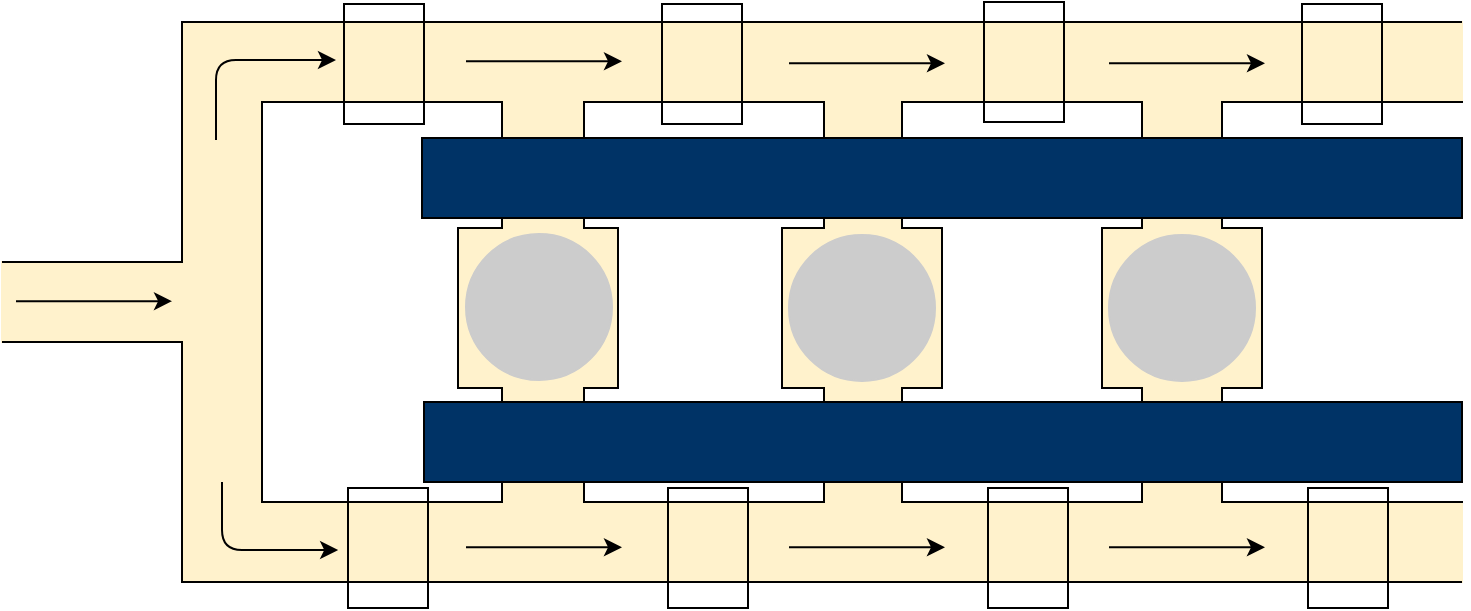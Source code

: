 <mxfile version="13.6.10" type="gitlab">
  <diagram id="bf_N-ejCFl6EzRMPsYIl" name="Page-1">
    <mxGraphModel dx="1630" dy="1159" grid="1" gridSize="10" guides="1" tooltips="1" connect="1" arrows="1" fold="1" page="1" pageScale="1" pageWidth="850" pageHeight="1100" math="0" shadow="0">
      <root>
        <mxCell id="0" />
        <mxCell id="1" parent="0" />
        <mxCell id="ZLFob6qzbBeFxFrPmJv6-1" value="" style="rounded=0;whiteSpace=wrap;html=1;fillColor=#FFF2CC;strokeColor=#FFF2CC;" vertex="1" parent="1">
          <mxGeometry x="30" y="320" width="90" height="40" as="geometry" />
        </mxCell>
        <mxCell id="ZLFob6qzbBeFxFrPmJv6-2" value="" style="rounded=0;whiteSpace=wrap;html=1;direction=south;strokeColor=#FFF2CC;fillColor=#FFF2CC;" vertex="1" parent="1">
          <mxGeometry x="600" y="200" width="40" height="280" as="geometry" />
        </mxCell>
        <mxCell id="ZLFob6qzbBeFxFrPmJv6-3" value="" style="rounded=0;whiteSpace=wrap;html=1;fillColor=#fff2cc;direction=south;strokeColor=#FFF2CC;" vertex="1" parent="1">
          <mxGeometry x="440" y="200" width="40" height="280" as="geometry" />
        </mxCell>
        <mxCell id="ZLFob6qzbBeFxFrPmJv6-4" value="" style="rounded=0;whiteSpace=wrap;html=1;fillColor=#fff2cc;direction=south;strokeColor=#FFF2CC;" vertex="1" parent="1">
          <mxGeometry x="280" y="200" width="40" height="280" as="geometry" />
        </mxCell>
        <mxCell id="ZLFob6qzbBeFxFrPmJv6-5" value="" style="rounded=0;whiteSpace=wrap;html=1;fillColor=#fff2cc;strokeColor=#FFF2CC;" vertex="1" parent="1">
          <mxGeometry x="120" y="440" width="640" height="40" as="geometry" />
        </mxCell>
        <mxCell id="ZLFob6qzbBeFxFrPmJv6-6" value="" style="rounded=0;whiteSpace=wrap;html=1;fillColor=#FFF2CC;strokeColor=#FFF2CC;" vertex="1" parent="1">
          <mxGeometry x="120" y="200" width="640" height="40" as="geometry" />
        </mxCell>
        <mxCell id="ZLFob6qzbBeFxFrPmJv6-7" value="" style="rounded=0;whiteSpace=wrap;html=1;fillColor=#fff2cc;direction=south;strokeColor=#FFF2CC;" vertex="1" parent="1">
          <mxGeometry x="120" y="200" width="40" height="280" as="geometry" />
        </mxCell>
        <mxCell id="ZLFob6qzbBeFxFrPmJv6-8" value="" style="rounded=0;whiteSpace=wrap;html=1;" vertex="1" parent="1">
          <mxGeometry x="640" y="240" width="120" height="200" as="geometry" />
        </mxCell>
        <mxCell id="ZLFob6qzbBeFxFrPmJv6-9" value="" style="endArrow=none;html=1;rounded=0;exitX=1;exitY=0;exitDx=0;exitDy=0;" edge="1" parent="1" source="ZLFob6qzbBeFxFrPmJv6-6">
          <mxGeometry width="50" height="50" relative="1" as="geometry">
            <mxPoint x="700" y="200" as="sourcePoint" />
            <mxPoint x="30" y="320.0" as="targetPoint" />
            <Array as="points">
              <mxPoint x="570" y="200" />
              <mxPoint x="500" y="200" />
              <mxPoint x="350" y="200" />
              <mxPoint x="260" y="200" />
              <mxPoint x="120" y="200" />
              <mxPoint x="120" y="320" />
            </Array>
          </mxGeometry>
        </mxCell>
        <mxCell id="ZLFob6qzbBeFxFrPmJv6-10" value="" style="endArrow=none;html=1;rounded=0;exitX=1;exitY=1;exitDx=0;exitDy=0;" edge="1" parent="1" source="ZLFob6qzbBeFxFrPmJv6-5">
          <mxGeometry width="50" height="50" relative="1" as="geometry">
            <mxPoint x="700" y="480" as="sourcePoint" />
            <mxPoint x="30" y="360.0" as="targetPoint" />
            <Array as="points">
              <mxPoint x="390" y="480" />
              <mxPoint x="230" y="480" />
              <mxPoint x="170" y="480" />
              <mxPoint x="120" y="480" />
              <mxPoint x="120" y="370" />
              <mxPoint x="120" y="360" />
              <mxPoint x="100" y="360" />
            </Array>
          </mxGeometry>
        </mxCell>
        <mxCell id="ZLFob6qzbBeFxFrPmJv6-11" value="" style="rounded=0;whiteSpace=wrap;html=1;" vertex="1" parent="1">
          <mxGeometry x="160" y="240" width="120" height="200" as="geometry" />
        </mxCell>
        <mxCell id="ZLFob6qzbBeFxFrPmJv6-12" value="" style="rounded=0;whiteSpace=wrap;html=1;" vertex="1" parent="1">
          <mxGeometry x="321" y="240" width="120" height="200" as="geometry" />
        </mxCell>
        <mxCell id="ZLFob6qzbBeFxFrPmJv6-13" value="" style="rounded=0;whiteSpace=wrap;html=1;" vertex="1" parent="1">
          <mxGeometry x="480" y="240" width="120" height="200" as="geometry" />
        </mxCell>
        <mxCell id="ZLFob6qzbBeFxFrPmJv6-14" value="" style="whiteSpace=wrap;html=1;aspect=fixed;fillColor=#FFF2CC;" vertex="1" parent="1">
          <mxGeometry x="258" y="303" width="80" height="80" as="geometry" />
        </mxCell>
        <mxCell id="ZLFob6qzbBeFxFrPmJv6-15" value="" style="whiteSpace=wrap;html=1;aspect=fixed;fillColor=#FFF2CC;" vertex="1" parent="1">
          <mxGeometry x="420" y="303" width="80" height="80" as="geometry" />
        </mxCell>
        <mxCell id="ZLFob6qzbBeFxFrPmJv6-16" value="" style="whiteSpace=wrap;html=1;aspect=fixed;fillColor=#FFF2CC;" vertex="1" parent="1">
          <mxGeometry x="580" y="303" width="80" height="80" as="geometry" />
        </mxCell>
        <mxCell id="ZLFob6qzbBeFxFrPmJv6-17" value="" style="rounded=0;whiteSpace=wrap;html=1;fillColor=#FFF2CC;strokeColor=#FFF2CC;direction=south;" vertex="1" parent="1">
          <mxGeometry x="281" y="301" width="39" height="86" as="geometry" />
        </mxCell>
        <mxCell id="ZLFob6qzbBeFxFrPmJv6-18" value="" style="rounded=0;whiteSpace=wrap;html=1;fillColor=#FFF2CC;strokeColor=#FFF2CC;direction=south;" vertex="1" parent="1">
          <mxGeometry x="442" y="302" width="37" height="86" as="geometry" />
        </mxCell>
        <mxCell id="ZLFob6qzbBeFxFrPmJv6-19" value="" style="rounded=0;whiteSpace=wrap;html=1;fillColor=#FFF2CC;strokeColor=#FFF2CC;direction=south;" vertex="1" parent="1">
          <mxGeometry x="601" y="302" width="38" height="86" as="geometry" />
        </mxCell>
        <mxCell id="ZLFob6qzbBeFxFrPmJv6-20" value="" style="rounded=0;whiteSpace=wrap;html=1;strokeColor=#FFFFFF;fillColor=#FFFFFF;" vertex="1" parent="1">
          <mxGeometry x="713" y="298" width="49" height="91" as="geometry" />
        </mxCell>
        <mxCell id="ZLFob6qzbBeFxFrPmJv6-21" value="" style="rounded=0;whiteSpace=wrap;html=1;strokeColor=#FFFFFF;fillColor=#FFFFFF;" vertex="1" parent="1">
          <mxGeometry x="725" y="430" width="38" height="9" as="geometry" />
        </mxCell>
        <mxCell id="ZLFob6qzbBeFxFrPmJv6-22" value="" style="rounded=0;whiteSpace=wrap;html=1;strokeColor=#FFFFFF;fillColor=#FFFFFF;" vertex="1" parent="1">
          <mxGeometry x="725" y="241" width="37" height="18" as="geometry" />
        </mxCell>
        <mxCell id="ZLFob6qzbBeFxFrPmJv6-23" value="" style="rounded=0;whiteSpace=wrap;html=1;direction=west;fontColor=#ffffff;fillColor=none;" vertex="1" parent="1">
          <mxGeometry x="201" y="191" width="40" height="60" as="geometry" />
        </mxCell>
        <mxCell id="ZLFob6qzbBeFxFrPmJv6-24" value="" style="rounded=0;whiteSpace=wrap;html=1;direction=west;fontColor=#ffffff;fillColor=none;" vertex="1" parent="1">
          <mxGeometry x="521" y="190" width="40" height="60" as="geometry" />
        </mxCell>
        <mxCell id="ZLFob6qzbBeFxFrPmJv6-25" value="" style="rounded=0;whiteSpace=wrap;html=1;direction=west;fontColor=#ffffff;fillColor=none;" vertex="1" parent="1">
          <mxGeometry x="203" y="433" width="40" height="60" as="geometry" />
        </mxCell>
        <mxCell id="ZLFob6qzbBeFxFrPmJv6-26" value="" style="rounded=0;whiteSpace=wrap;html=1;direction=west;fontColor=#ffffff;fillColor=none;" vertex="1" parent="1">
          <mxGeometry x="363" y="433" width="40" height="60" as="geometry" />
        </mxCell>
        <mxCell id="ZLFob6qzbBeFxFrPmJv6-27" value="" style="rounded=0;whiteSpace=wrap;html=1;direction=west;fontColor=#ffffff;fillColor=none;" vertex="1" parent="1">
          <mxGeometry x="523" y="433" width="40" height="60" as="geometry" />
        </mxCell>
        <mxCell id="ZLFob6qzbBeFxFrPmJv6-28" value="" style="rounded=0;whiteSpace=wrap;html=1;direction=west;fontColor=#ffffff;fillColor=none;" vertex="1" parent="1">
          <mxGeometry x="683" y="433" width="40" height="60" as="geometry" />
        </mxCell>
        <mxCell id="ZLFob6qzbBeFxFrPmJv6-29" value="" style="ellipse;whiteSpace=wrap;html=1;aspect=fixed;fillColor=#CCCCCC;strokeColor=#CCCCCC;" vertex="1" parent="1">
          <mxGeometry x="262" y="306" width="73" height="73" as="geometry" />
        </mxCell>
        <mxCell id="ZLFob6qzbBeFxFrPmJv6-30" value="" style="ellipse;whiteSpace=wrap;html=1;aspect=fixed;fillColor=#CCCCCC;strokeColor=#CCCCCC;" vertex="1" parent="1">
          <mxGeometry x="423.5" y="306.5" width="73" height="73" as="geometry" />
        </mxCell>
        <mxCell id="ZLFob6qzbBeFxFrPmJv6-31" value="" style="ellipse;whiteSpace=wrap;html=1;aspect=fixed;fillColor=#CCCCCC;strokeColor=#CCCCCC;" vertex="1" parent="1">
          <mxGeometry x="583.5" y="306.5" width="73" height="73" as="geometry" />
        </mxCell>
        <mxCell id="ZLFob6qzbBeFxFrPmJv6-32" value="" style="rounded=0;whiteSpace=wrap;html=1;direction=west;fontColor=#ffffff;fillColor=none;" vertex="1" parent="1">
          <mxGeometry x="360" y="191" width="40" height="60" as="geometry" />
        </mxCell>
        <mxCell id="ZLFob6qzbBeFxFrPmJv6-33" value="" style="rounded=0;whiteSpace=wrap;html=1;direction=west;fontColor=#ffffff;fillColor=none;" vertex="1" parent="1">
          <mxGeometry x="680" y="191" width="40" height="60" as="geometry" />
        </mxCell>
        <mxCell id="ZLFob6qzbBeFxFrPmJv6-37" value="" style="rounded=0;whiteSpace=wrap;html=1;direction=south;strokeColor=#FFFFFF;" vertex="1" parent="1">
          <mxGeometry x="744" y="250" width="16" height="180" as="geometry" />
        </mxCell>
        <mxCell id="ZLFob6qzbBeFxFrPmJv6-38" value="" style="rounded=0;whiteSpace=wrap;html=1;direction=south;fontColor=#ffffff;fillColor=#003366;" vertex="1" parent="1">
          <mxGeometry x="241" y="390" width="519" height="40" as="geometry" />
        </mxCell>
        <mxCell id="ZLFob6qzbBeFxFrPmJv6-39" value="" style="rounded=0;whiteSpace=wrap;html=1;direction=south;fontColor=#ffffff;fillColor=#003366;" vertex="1" parent="1">
          <mxGeometry x="240" y="258" width="520" height="40" as="geometry" />
        </mxCell>
        <mxCell id="ZLFob6qzbBeFxFrPmJv6-42" value="" style="edgeStyle=segmentEdgeStyle;endArrow=classic;html=1;" edge="1" parent="1">
          <mxGeometry width="50" height="50" relative="1" as="geometry">
            <mxPoint x="137" y="259" as="sourcePoint" />
            <mxPoint x="197" y="219" as="targetPoint" />
            <Array as="points">
              <mxPoint x="137" y="219" />
            </Array>
          </mxGeometry>
        </mxCell>
        <mxCell id="ZLFob6qzbBeFxFrPmJv6-43" value="" style="edgeStyle=segmentEdgeStyle;endArrow=classic;html=1;entryX=0.122;entryY=0.6;entryDx=0;entryDy=0;entryPerimeter=0;" edge="1" parent="1" target="ZLFob6qzbBeFxFrPmJv6-5">
          <mxGeometry width="50" height="50" relative="1" as="geometry">
            <mxPoint x="140" y="430" as="sourcePoint" />
            <mxPoint x="190" y="464.49" as="targetPoint" />
            <Array as="points">
              <mxPoint x="140" y="464" />
            </Array>
          </mxGeometry>
        </mxCell>
        <mxCell id="ZLFob6qzbBeFxFrPmJv6-44" value="" style="endArrow=classic;html=1;" edge="1" parent="1">
          <mxGeometry width="50" height="50" relative="1" as="geometry">
            <mxPoint x="423.5" y="220.66" as="sourcePoint" />
            <mxPoint x="501.5" y="220.66" as="targetPoint" />
          </mxGeometry>
        </mxCell>
        <mxCell id="ZLFob6qzbBeFxFrPmJv6-45" value="" style="endArrow=classic;html=1;" edge="1" parent="1">
          <mxGeometry width="50" height="50" relative="1" as="geometry">
            <mxPoint x="262" y="219.66" as="sourcePoint" />
            <mxPoint x="340" y="219.66" as="targetPoint" />
          </mxGeometry>
        </mxCell>
        <mxCell id="ZLFob6qzbBeFxFrPmJv6-46" value="" style="endArrow=classic;html=1;" edge="1" parent="1">
          <mxGeometry width="50" height="50" relative="1" as="geometry">
            <mxPoint x="583.5" y="220.66" as="sourcePoint" />
            <mxPoint x="661.5" y="220.66" as="targetPoint" />
          </mxGeometry>
        </mxCell>
        <mxCell id="ZLFob6qzbBeFxFrPmJv6-47" value="" style="endArrow=classic;html=1;" edge="1" parent="1">
          <mxGeometry width="50" height="50" relative="1" as="geometry">
            <mxPoint x="262" y="462.66" as="sourcePoint" />
            <mxPoint x="340" y="462.66" as="targetPoint" />
          </mxGeometry>
        </mxCell>
        <mxCell id="ZLFob6qzbBeFxFrPmJv6-48" value="" style="endArrow=classic;html=1;" edge="1" parent="1">
          <mxGeometry width="50" height="50" relative="1" as="geometry">
            <mxPoint x="423.5" y="462.66" as="sourcePoint" />
            <mxPoint x="501.5" y="462.66" as="targetPoint" />
          </mxGeometry>
        </mxCell>
        <mxCell id="ZLFob6qzbBeFxFrPmJv6-49" value="" style="endArrow=classic;html=1;" edge="1" parent="1">
          <mxGeometry width="50" height="50" relative="1" as="geometry">
            <mxPoint x="583.5" y="462.66" as="sourcePoint" />
            <mxPoint x="661.5" y="462.66" as="targetPoint" />
          </mxGeometry>
        </mxCell>
        <mxCell id="ZLFob6qzbBeFxFrPmJv6-50" value="" style="endArrow=classic;html=1;" edge="1" parent="1">
          <mxGeometry width="50" height="50" relative="1" as="geometry">
            <mxPoint x="37" y="339.58" as="sourcePoint" />
            <mxPoint x="115" y="339.58" as="targetPoint" />
          </mxGeometry>
        </mxCell>
      </root>
    </mxGraphModel>
  </diagram>
</mxfile>
